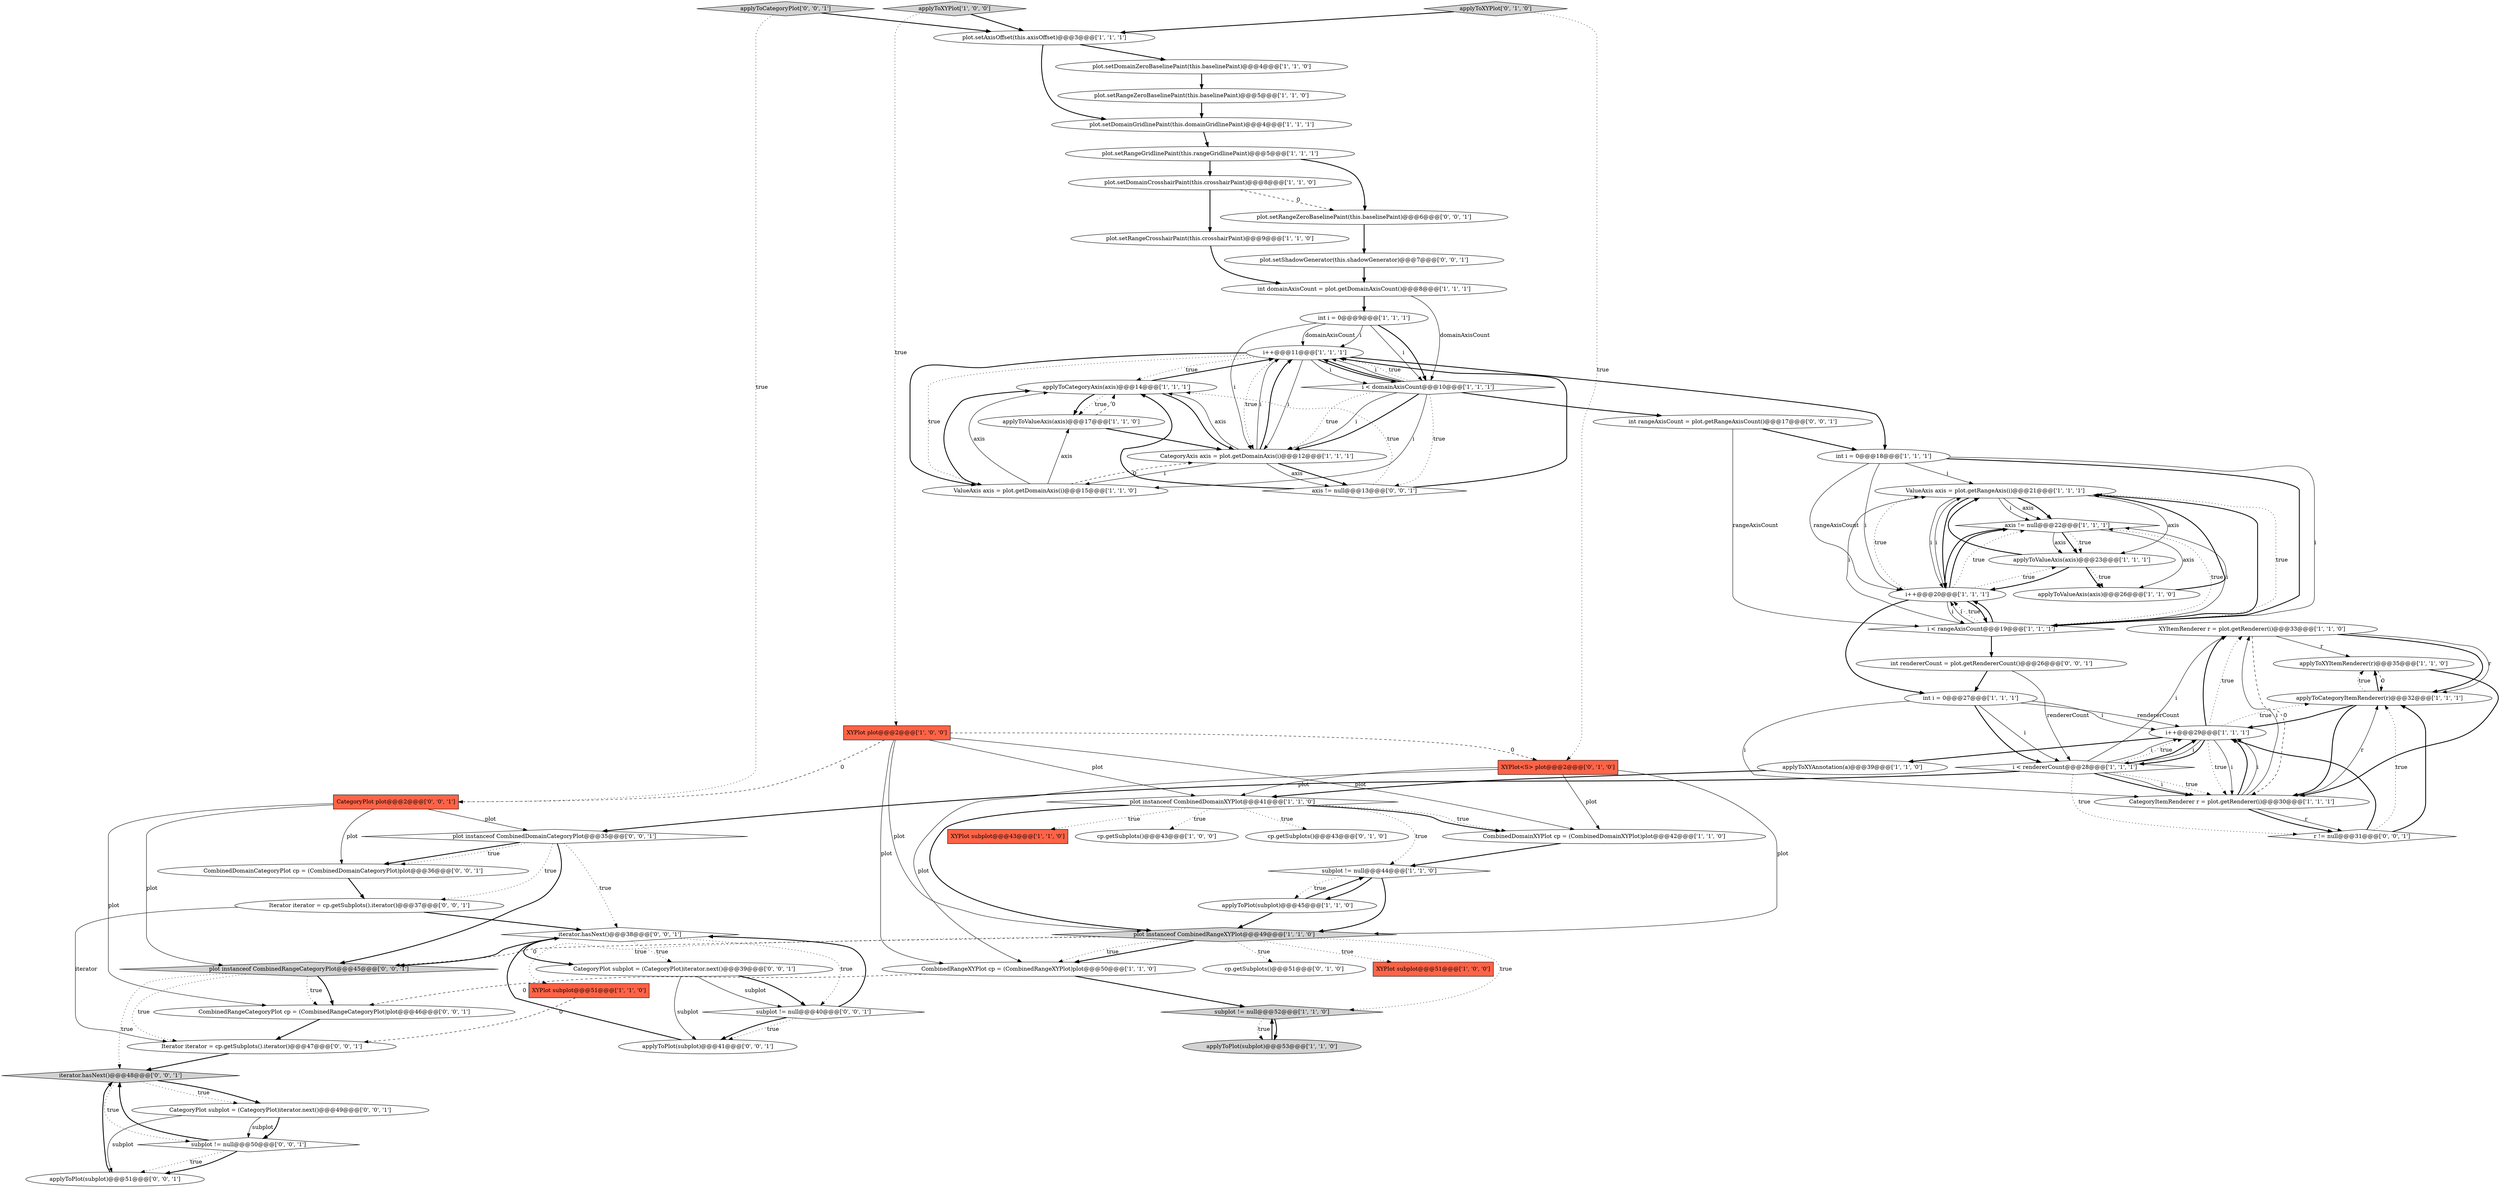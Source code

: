 digraph {
36 [style = filled, label = "XYItemRenderer r = plot.getRenderer(i)@@@33@@@['1', '1', '0']", fillcolor = white, shape = ellipse image = "AAA0AAABBB1BBB"];
27 [style = filled, label = "axis != null@@@22@@@['1', '1', '1']", fillcolor = white, shape = diamond image = "AAA0AAABBB1BBB"];
35 [style = filled, label = "subplot != null@@@44@@@['1', '1', '0']", fillcolor = white, shape = diamond image = "AAA0AAABBB1BBB"];
59 [style = filled, label = "plot instanceof CombinedDomainCategoryPlot@@@35@@@['0', '0', '1']", fillcolor = white, shape = diamond image = "AAA0AAABBB3BBB"];
50 [style = filled, label = "plot instanceof CombinedRangeCategoryPlot@@@45@@@['0', '0', '1']", fillcolor = lightgray, shape = diamond image = "AAA0AAABBB3BBB"];
3 [style = filled, label = "plot.setDomainZeroBaselinePaint(this.baselinePaint)@@@4@@@['1', '1', '0']", fillcolor = white, shape = ellipse image = "AAA0AAABBB1BBB"];
26 [style = filled, label = "ValueAxis axis = plot.getRangeAxis(i)@@@21@@@['1', '1', '1']", fillcolor = white, shape = ellipse image = "AAA0AAABBB1BBB"];
21 [style = filled, label = "int domainAxisCount = plot.getDomainAxisCount()@@@8@@@['1', '1', '1']", fillcolor = white, shape = ellipse image = "AAA0AAABBB1BBB"];
47 [style = filled, label = "XYPlot<S> plot@@@2@@@['0', '1', '0']", fillcolor = tomato, shape = box image = "AAA1AAABBB2BBB"];
25 [style = filled, label = "applyToCategoryAxis(axis)@@@14@@@['1', '1', '1']", fillcolor = white, shape = ellipse image = "AAA0AAABBB1BBB"];
66 [style = filled, label = "plot.setRangeZeroBaselinePaint(this.baselinePaint)@@@6@@@['0', '0', '1']", fillcolor = white, shape = ellipse image = "AAA0AAABBB3BBB"];
5 [style = filled, label = "applyToPlot(subplot)@@@45@@@['1', '1', '0']", fillcolor = white, shape = ellipse image = "AAA0AAABBB1BBB"];
6 [style = filled, label = "CombinedRangeXYPlot cp = (CombinedRangeXYPlot)plot@@@50@@@['1', '1', '0']", fillcolor = white, shape = ellipse image = "AAA0AAABBB1BBB"];
48 [style = filled, label = "CategoryPlot plot@@@2@@@['0', '0', '1']", fillcolor = tomato, shape = box image = "AAA0AAABBB3BBB"];
57 [style = filled, label = "applyToPlot(subplot)@@@51@@@['0', '0', '1']", fillcolor = white, shape = ellipse image = "AAA0AAABBB3BBB"];
34 [style = filled, label = "XYPlot subplot@@@51@@@['1', '1', '0']", fillcolor = tomato, shape = box image = "AAA0AAABBB1BBB"];
41 [style = filled, label = "applyToXYAnnotation(a)@@@39@@@['1', '1', '0']", fillcolor = white, shape = ellipse image = "AAA0AAABBB1BBB"];
0 [style = filled, label = "int i = 0@@@27@@@['1', '1', '1']", fillcolor = white, shape = ellipse image = "AAA0AAABBB1BBB"];
30 [style = filled, label = "i++@@@11@@@['1', '1', '1']", fillcolor = white, shape = ellipse image = "AAA0AAABBB1BBB"];
37 [style = filled, label = "applyToPlot(subplot)@@@53@@@['1', '1', '0']", fillcolor = lightgray, shape = ellipse image = "AAA0AAABBB1BBB"];
15 [style = filled, label = "i++@@@29@@@['1', '1', '1']", fillcolor = white, shape = ellipse image = "AAA0AAABBB1BBB"];
28 [style = filled, label = "int i = 0@@@9@@@['1', '1', '1']", fillcolor = white, shape = ellipse image = "AAA0AAABBB1BBB"];
32 [style = filled, label = "CategoryAxis axis = plot.getDomainAxis(i)@@@12@@@['1', '1', '1']", fillcolor = white, shape = ellipse image = "AAA0AAABBB1BBB"];
39 [style = filled, label = "plot.setRangeCrosshairPaint(this.crosshairPaint)@@@9@@@['1', '1', '0']", fillcolor = white, shape = ellipse image = "AAA0AAABBB1BBB"];
51 [style = filled, label = "plot.setShadowGenerator(this.shadowGenerator)@@@7@@@['0', '0', '1']", fillcolor = white, shape = ellipse image = "AAA0AAABBB3BBB"];
53 [style = filled, label = "CombinedDomainCategoryPlot cp = (CombinedDomainCategoryPlot)plot@@@36@@@['0', '0', '1']", fillcolor = white, shape = ellipse image = "AAA0AAABBB3BBB"];
22 [style = filled, label = "plot instanceof CombinedDomainXYPlot@@@41@@@['1', '1', '0']", fillcolor = white, shape = diamond image = "AAA0AAABBB1BBB"];
24 [style = filled, label = "applyToXYPlot['1', '0', '0']", fillcolor = lightgray, shape = diamond image = "AAA0AAABBB1BBB"];
62 [style = filled, label = "CategoryPlot subplot = (CategoryPlot)iterator.next()@@@49@@@['0', '0', '1']", fillcolor = white, shape = ellipse image = "AAA0AAABBB3BBB"];
63 [style = filled, label = "CombinedRangeCategoryPlot cp = (CombinedRangeCategoryPlot)plot@@@46@@@['0', '0', '1']", fillcolor = white, shape = ellipse image = "AAA0AAABBB3BBB"];
69 [style = filled, label = "CategoryPlot subplot = (CategoryPlot)iterator.next()@@@39@@@['0', '0', '1']", fillcolor = white, shape = ellipse image = "AAA0AAABBB3BBB"];
17 [style = filled, label = "CombinedDomainXYPlot cp = (CombinedDomainXYPlot)plot@@@42@@@['1', '1', '0']", fillcolor = white, shape = ellipse image = "AAA0AAABBB1BBB"];
4 [style = filled, label = "ValueAxis axis = plot.getDomainAxis(i)@@@15@@@['1', '1', '0']", fillcolor = white, shape = ellipse image = "AAA0AAABBB1BBB"];
18 [style = filled, label = "plot.setDomainCrosshairPaint(this.crosshairPaint)@@@8@@@['1', '1', '0']", fillcolor = white, shape = ellipse image = "AAA0AAABBB1BBB"];
19 [style = filled, label = "applyToValueAxis(axis)@@@17@@@['1', '1', '0']", fillcolor = white, shape = ellipse image = "AAA0AAABBB1BBB"];
42 [style = filled, label = "applyToValueAxis(axis)@@@23@@@['1', '1', '1']", fillcolor = white, shape = ellipse image = "AAA0AAABBB1BBB"];
67 [style = filled, label = "Iterator iterator = cp.getSubplots().iterator()@@@47@@@['0', '0', '1']", fillcolor = white, shape = ellipse image = "AAA0AAABBB3BBB"];
46 [style = filled, label = "applyToXYPlot['0', '1', '0']", fillcolor = lightgray, shape = diamond image = "AAA0AAABBB2BBB"];
49 [style = filled, label = "int rendererCount = plot.getRendererCount()@@@26@@@['0', '0', '1']", fillcolor = white, shape = ellipse image = "AAA0AAABBB3BBB"];
8 [style = filled, label = "applyToValueAxis(axis)@@@26@@@['1', '1', '0']", fillcolor = white, shape = ellipse image = "AAA0AAABBB1BBB"];
43 [style = filled, label = "i < rendererCount@@@28@@@['1', '1', '1']", fillcolor = white, shape = diamond image = "AAA0AAABBB1BBB"];
7 [style = filled, label = "i++@@@20@@@['1', '1', '1']", fillcolor = white, shape = ellipse image = "AAA0AAABBB1BBB"];
44 [style = filled, label = "cp.getSubplots()@@@51@@@['0', '1', '0']", fillcolor = white, shape = ellipse image = "AAA0AAABBB2BBB"];
68 [style = filled, label = "subplot != null@@@50@@@['0', '0', '1']", fillcolor = white, shape = diamond image = "AAA0AAABBB3BBB"];
60 [style = filled, label = "iterator.hasNext()@@@48@@@['0', '0', '1']", fillcolor = lightgray, shape = diamond image = "AAA0AAABBB3BBB"];
16 [style = filled, label = "applyToXYItemRenderer(r)@@@35@@@['1', '1', '0']", fillcolor = white, shape = ellipse image = "AAA0AAABBB1BBB"];
40 [style = filled, label = "XYPlot subplot@@@43@@@['1', '1', '0']", fillcolor = tomato, shape = box image = "AAA0AAABBB1BBB"];
13 [style = filled, label = "plot.setAxisOffset(this.axisOffset)@@@3@@@['1', '1', '1']", fillcolor = white, shape = ellipse image = "AAA0AAABBB1BBB"];
2 [style = filled, label = "cp.getSubplots()@@@43@@@['1', '0', '0']", fillcolor = white, shape = ellipse image = "AAA0AAABBB1BBB"];
20 [style = filled, label = "i < rangeAxisCount@@@19@@@['1', '1', '1']", fillcolor = white, shape = diamond image = "AAA0AAABBB1BBB"];
56 [style = filled, label = "iterator.hasNext()@@@38@@@['0', '0', '1']", fillcolor = white, shape = diamond image = "AAA0AAABBB3BBB"];
12 [style = filled, label = "plot.setRangeZeroBaselinePaint(this.baselinePaint)@@@5@@@['1', '1', '0']", fillcolor = white, shape = ellipse image = "AAA0AAABBB1BBB"];
58 [style = filled, label = "r != null@@@31@@@['0', '0', '1']", fillcolor = white, shape = diamond image = "AAA0AAABBB3BBB"];
29 [style = filled, label = "applyToCategoryItemRenderer(r)@@@32@@@['1', '1', '1']", fillcolor = white, shape = ellipse image = "AAA0AAABBB1BBB"];
55 [style = filled, label = "Iterator iterator = cp.getSubplots().iterator()@@@37@@@['0', '0', '1']", fillcolor = white, shape = ellipse image = "AAA0AAABBB3BBB"];
9 [style = filled, label = "int i = 0@@@18@@@['1', '1', '1']", fillcolor = white, shape = ellipse image = "AAA0AAABBB1BBB"];
52 [style = filled, label = "axis != null@@@13@@@['0', '0', '1']", fillcolor = white, shape = diamond image = "AAA0AAABBB3BBB"];
31 [style = filled, label = "subplot != null@@@52@@@['1', '1', '0']", fillcolor = lightgray, shape = diamond image = "AAA0AAABBB1BBB"];
1 [style = filled, label = "plot.setDomainGridlinePaint(this.domainGridlinePaint)@@@4@@@['1', '1', '1']", fillcolor = white, shape = ellipse image = "AAA0AAABBB1BBB"];
11 [style = filled, label = "XYPlot plot@@@2@@@['1', '0', '0']", fillcolor = tomato, shape = box image = "AAA1AAABBB1BBB"];
38 [style = filled, label = "plot.setRangeGridlinePaint(this.rangeGridlinePaint)@@@5@@@['1', '1', '1']", fillcolor = white, shape = ellipse image = "AAA0AAABBB1BBB"];
45 [style = filled, label = "cp.getSubplots()@@@43@@@['0', '1', '0']", fillcolor = white, shape = ellipse image = "AAA0AAABBB2BBB"];
10 [style = filled, label = "XYPlot subplot@@@51@@@['1', '0', '0']", fillcolor = tomato, shape = box image = "AAA0AAABBB1BBB"];
61 [style = filled, label = "applyToPlot(subplot)@@@41@@@['0', '0', '1']", fillcolor = white, shape = ellipse image = "AAA0AAABBB3BBB"];
65 [style = filled, label = "applyToCategoryPlot['0', '0', '1']", fillcolor = lightgray, shape = diamond image = "AAA0AAABBB3BBB"];
14 [style = filled, label = "CategoryItemRenderer r = plot.getRenderer(i)@@@30@@@['1', '1', '1']", fillcolor = white, shape = ellipse image = "AAA0AAABBB1BBB"];
33 [style = filled, label = "i < domainAxisCount@@@10@@@['1', '1', '1']", fillcolor = white, shape = diamond image = "AAA0AAABBB1BBB"];
54 [style = filled, label = "subplot != null@@@40@@@['0', '0', '1']", fillcolor = white, shape = diamond image = "AAA0AAABBB3BBB"];
23 [style = filled, label = "plot instanceof CombinedRangeXYPlot@@@49@@@['1', '1', '0']", fillcolor = lightgray, shape = diamond image = "AAA0AAABBB1BBB"];
64 [style = filled, label = "int rangeAxisCount = plot.getRangeAxisCount()@@@17@@@['0', '0', '1']", fillcolor = white, shape = ellipse image = "AAA0AAABBB3BBB"];
47->23 [style = solid, label="plot"];
31->37 [style = bold, label=""];
29->15 [style = bold, label=""];
54->56 [style = bold, label=""];
11->6 [style = solid, label="plot"];
28->30 [style = solid, label="domainAxisCount"];
47->22 [style = solid, label="plot"];
4->25 [style = bold, label=""];
46->13 [style = bold, label=""];
61->56 [style = bold, label=""];
32->52 [style = bold, label=""];
20->26 [style = bold, label=""];
36->29 [style = bold, label=""];
25->30 [style = bold, label=""];
9->26 [style = solid, label="i"];
59->55 [style = dotted, label="true"];
62->57 [style = solid, label="subplot"];
28->33 [style = solid, label="i"];
20->27 [style = dotted, label="true"];
49->43 [style = solid, label="rendererCount"];
67->60 [style = bold, label=""];
15->43 [style = solid, label="i"];
49->0 [style = bold, label=""];
43->36 [style = solid, label="i"];
54->61 [style = dotted, label="true"];
13->1 [style = bold, label=""];
69->54 [style = solid, label="subplot"];
21->28 [style = bold, label=""];
11->23 [style = solid, label="plot"];
32->4 [style = solid, label="i"];
35->23 [style = bold, label=""];
26->27 [style = solid, label="axis"];
23->44 [style = dotted, label="true"];
37->31 [style = bold, label=""];
52->25 [style = dotted, label="true"];
32->52 [style = solid, label="axis"];
15->29 [style = dotted, label="true"];
27->8 [style = solid, label="axis"];
14->58 [style = solid, label="r"];
27->7 [style = bold, label=""];
25->19 [style = bold, label=""];
29->14 [style = bold, label=""];
7->27 [style = dotted, label="true"];
9->7 [style = solid, label="rangeAxisCount"];
15->41 [style = bold, label=""];
43->14 [style = dotted, label="true"];
16->14 [style = bold, label=""];
56->54 [style = dotted, label="true"];
28->32 [style = solid, label="i"];
36->16 [style = solid, label="r"];
22->35 [style = dotted, label="true"];
18->66 [style = dashed, label="0"];
41->22 [style = bold, label=""];
23->50 [style = dashed, label="0"];
47->6 [style = solid, label="plot"];
64->20 [style = solid, label="rangeAxisCount"];
25->19 [style = dotted, label="true"];
32->25 [style = solid, label="axis"];
50->63 [style = bold, label=""];
48->63 [style = solid, label="plot"];
29->16 [style = dotted, label="true"];
11->48 [style = dashed, label="0"];
1->38 [style = bold, label=""];
17->35 [style = bold, label=""];
11->17 [style = solid, label="plot"];
0->15 [style = solid, label="rendererCount"];
32->30 [style = solid, label="i"];
64->9 [style = bold, label=""];
47->17 [style = solid, label="plot"];
26->7 [style = bold, label=""];
5->23 [style = bold, label=""];
62->68 [style = solid, label="subplot"];
33->32 [style = dotted, label="true"];
20->26 [style = dotted, label="true"];
51->21 [style = bold, label=""];
60->62 [style = bold, label=""];
33->32 [style = solid, label="i"];
57->60 [style = bold, label=""];
60->62 [style = dotted, label="true"];
7->0 [style = bold, label=""];
30->33 [style = solid, label="i"];
15->14 [style = dotted, label="true"];
12->1 [style = bold, label=""];
22->23 [style = bold, label=""];
56->69 [style = bold, label=""];
7->42 [style = dotted, label="true"];
14->29 [style = solid, label="r"];
35->5 [style = bold, label=""];
0->15 [style = solid, label="i"];
26->27 [style = bold, label=""];
38->18 [style = bold, label=""];
26->27 [style = solid, label="i"];
56->50 [style = bold, label=""];
30->32 [style = dotted, label="true"];
33->30 [style = bold, label=""];
66->51 [style = bold, label=""];
22->17 [style = bold, label=""];
56->69 [style = dotted, label="true"];
14->15 [style = bold, label=""];
62->68 [style = bold, label=""];
42->7 [style = bold, label=""];
19->25 [style = dashed, label="0"];
27->42 [style = dotted, label="true"];
6->63 [style = dashed, label="0"];
20->7 [style = bold, label=""];
54->61 [style = bold, label=""];
58->15 [style = bold, label=""];
29->16 [style = bold, label=""];
43->15 [style = solid, label="i"];
48->59 [style = solid, label="plot"];
15->36 [style = bold, label=""];
24->13 [style = bold, label=""];
33->4 [style = solid, label="i"];
28->30 [style = solid, label="i"];
59->50 [style = bold, label=""];
15->14 [style = solid, label="i"];
43->59 [style = bold, label=""];
20->7 [style = solid, label="i"];
21->33 [style = solid, label="domainAxisCount"];
33->52 [style = dotted, label="true"];
30->33 [style = bold, label=""];
14->36 [style = solid, label="i"];
0->43 [style = bold, label=""];
42->8 [style = bold, label=""];
46->47 [style = dotted, label="true"];
33->30 [style = solid, label="i"];
50->60 [style = dotted, label="true"];
7->26 [style = dotted, label="true"];
30->4 [style = dotted, label="true"];
9->20 [style = bold, label=""];
30->9 [style = bold, label=""];
4->19 [style = solid, label="axis"];
14->58 [style = bold, label=""];
7->20 [style = bold, label=""];
3->12 [style = bold, label=""];
20->7 [style = dotted, label="true"];
50->67 [style = dotted, label="true"];
36->14 [style = dashed, label="0"];
32->30 [style = bold, label=""];
59->53 [style = bold, label=""];
26->42 [style = solid, label="axis"];
24->11 [style = dotted, label="true"];
39->21 [style = bold, label=""];
38->66 [style = bold, label=""];
23->10 [style = dotted, label="true"];
19->32 [style = bold, label=""];
11->47 [style = dashed, label="0"];
20->26 [style = solid, label="i"];
30->25 [style = dotted, label="true"];
18->39 [style = bold, label=""];
43->14 [style = bold, label=""];
36->29 [style = solid, label="r"];
23->6 [style = bold, label=""];
59->53 [style = dotted, label="true"];
63->67 [style = bold, label=""];
15->43 [style = bold, label=""];
50->63 [style = dotted, label="true"];
20->49 [style = bold, label=""];
69->61 [style = solid, label="subplot"];
33->32 [style = bold, label=""];
9->7 [style = solid, label="i"];
5->35 [style = bold, label=""];
11->22 [style = solid, label="plot"];
58->29 [style = dotted, label="true"];
48->53 [style = solid, label="plot"];
53->55 [style = bold, label=""];
68->60 [style = bold, label=""];
42->26 [style = bold, label=""];
31->37 [style = dotted, label="true"];
42->8 [style = dotted, label="true"];
7->20 [style = solid, label="i"];
35->5 [style = dotted, label="true"];
23->6 [style = dotted, label="true"];
43->15 [style = dotted, label="true"];
68->57 [style = dotted, label="true"];
15->36 [style = dotted, label="true"];
69->54 [style = bold, label=""];
25->32 [style = bold, label=""];
60->68 [style = dotted, label="true"];
22->40 [style = dotted, label="true"];
48->50 [style = solid, label="plot"];
27->42 [style = solid, label="axis"];
55->67 [style = solid, label="iterator"];
33->30 [style = dotted, label="true"];
22->45 [style = dotted, label="true"];
55->56 [style = bold, label=""];
27->42 [style = bold, label=""];
0->43 [style = solid, label="i"];
68->57 [style = bold, label=""];
22->2 [style = dotted, label="true"];
4->32 [style = dashed, label="0"];
20->27 [style = solid, label="i"];
0->14 [style = solid, label="i"];
6->31 [style = bold, label=""];
52->25 [style = bold, label=""];
28->33 [style = bold, label=""];
13->3 [style = bold, label=""];
58->29 [style = bold, label=""];
59->56 [style = dotted, label="true"];
43->15 [style = bold, label=""];
30->32 [style = solid, label="i"];
30->4 [style = bold, label=""];
34->67 [style = dashed, label="0"];
65->48 [style = dotted, label="true"];
7->27 [style = bold, label=""];
16->29 [style = dashed, label="0"];
43->58 [style = dotted, label="true"];
43->14 [style = solid, label="i"];
22->17 [style = dotted, label="true"];
9->20 [style = solid, label="i"];
14->15 [style = solid, label="i"];
65->13 [style = bold, label=""];
33->64 [style = bold, label=""];
23->34 [style = dotted, label="true"];
23->31 [style = dotted, label="true"];
4->25 [style = solid, label="axis"];
7->26 [style = solid, label="i"];
52->30 [style = bold, label=""];
26->7 [style = solid, label="i"];
8->26 [style = bold, label=""];
}
